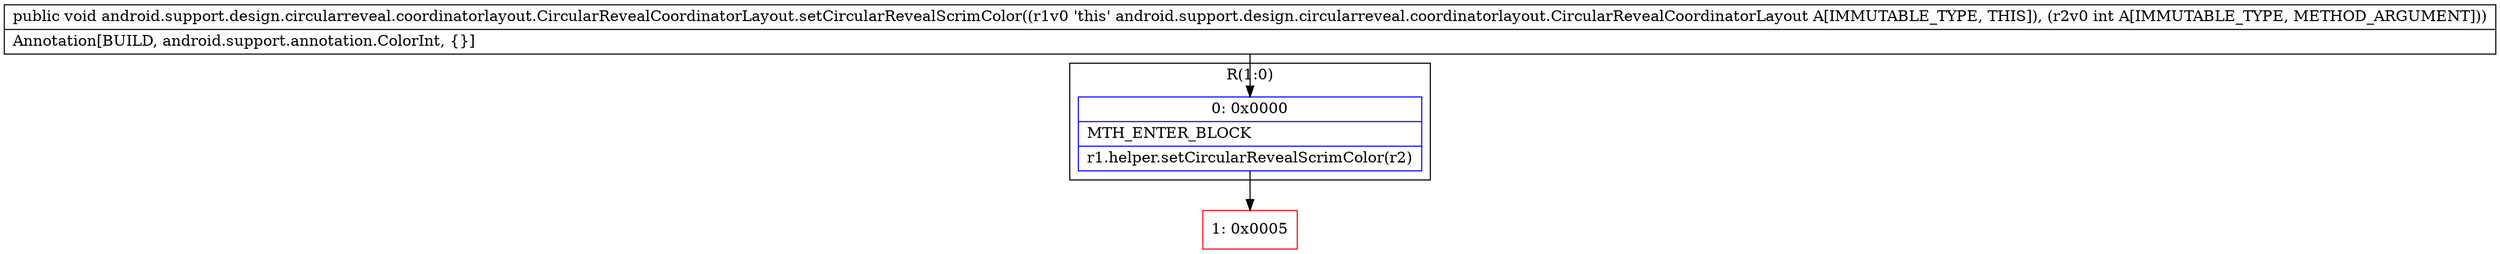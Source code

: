 digraph "CFG forandroid.support.design.circularreveal.coordinatorlayout.CircularRevealCoordinatorLayout.setCircularRevealScrimColor(I)V" {
subgraph cluster_Region_279991311 {
label = "R(1:0)";
node [shape=record,color=blue];
Node_0 [shape=record,label="{0\:\ 0x0000|MTH_ENTER_BLOCK\l|r1.helper.setCircularRevealScrimColor(r2)\l}"];
}
Node_1 [shape=record,color=red,label="{1\:\ 0x0005}"];
MethodNode[shape=record,label="{public void android.support.design.circularreveal.coordinatorlayout.CircularRevealCoordinatorLayout.setCircularRevealScrimColor((r1v0 'this' android.support.design.circularreveal.coordinatorlayout.CircularRevealCoordinatorLayout A[IMMUTABLE_TYPE, THIS]), (r2v0 int A[IMMUTABLE_TYPE, METHOD_ARGUMENT]))  | Annotation[BUILD, android.support.annotation.ColorInt, \{\}]\l}"];
MethodNode -> Node_0;
Node_0 -> Node_1;
}

